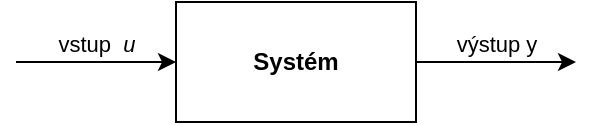 <mxfile version="21.6.6">
  <diagram name="Stránka-1" id="6RW_hrpFbYXy2UKJol02">
    <mxGraphModel dx="1366" dy="795" grid="1" gridSize="10" guides="1" tooltips="1" connect="1" arrows="1" fold="1" page="1" pageScale="1" pageWidth="827" pageHeight="1169" math="0" shadow="0">
      <root>
        <mxCell id="0" />
        <mxCell id="1" parent="0" />
        <mxCell id="mziLdGlXHOmQ6duhwN0D-1" value="&lt;div&gt;Systém&lt;/div&gt;" style="rounded=0;whiteSpace=wrap;html=1;fontStyle=1" vertex="1" parent="1">
          <mxGeometry x="320" y="120" width="120" height="60" as="geometry" />
        </mxCell>
        <mxCell id="mziLdGlXHOmQ6duhwN0D-2" value="výstup y" style="endArrow=classic;html=1;rounded=0;exitX=1;exitY=0.5;exitDx=0;exitDy=0;verticalAlign=bottom;" edge="1" parent="1" source="mziLdGlXHOmQ6duhwN0D-1">
          <mxGeometry width="50" height="50" relative="1" as="geometry">
            <mxPoint x="390" y="440" as="sourcePoint" />
            <mxPoint x="520" y="150" as="targetPoint" />
          </mxGeometry>
        </mxCell>
        <mxCell id="mziLdGlXHOmQ6duhwN0D-3" value="&lt;div&gt;vstup&amp;nbsp; &lt;i&gt;u&lt;/i&gt;&lt;/div&gt;" style="endArrow=classic;html=1;rounded=0;entryX=0;entryY=0.5;entryDx=0;entryDy=0;verticalAlign=bottom;" edge="1" parent="1" target="mziLdGlXHOmQ6duhwN0D-1">
          <mxGeometry width="50" height="50" relative="1" as="geometry">
            <mxPoint x="240" y="150" as="sourcePoint" />
            <mxPoint x="440" y="390" as="targetPoint" />
          </mxGeometry>
        </mxCell>
      </root>
    </mxGraphModel>
  </diagram>
</mxfile>
